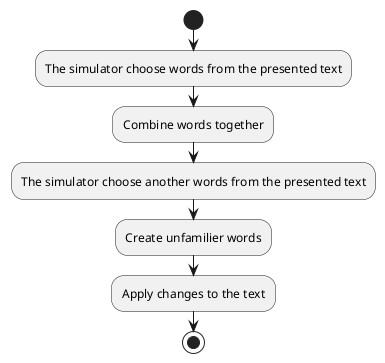 @startuml Phonological
start

:The simulator choose words from the presented text;
:Combine words together;
:The simulator choose another words from the presented text;
:Create unfamilier words;
:Apply changes to the text;
stop
@enduml